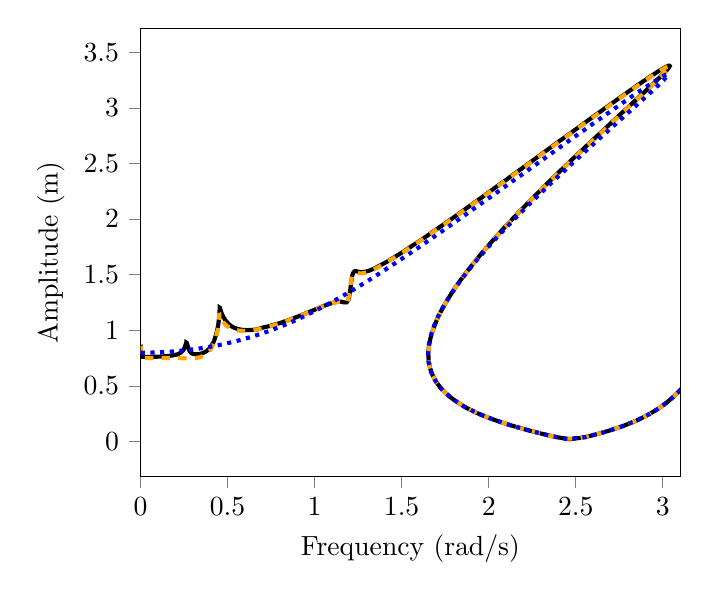 % This file was created by matplotlib2tikz v0.6.13.
\begin{tikzpicture}

\definecolor{color0}{rgb}{1,0.647,0}

\begin{axis}[
xlabel={Frequency (rad/s)},
ylabel={Amplitude (m)},
xmin=0, xmax=3.1,
ymin=-0.316, ymax=3.716,
xtick={0,0.5,1,1.5,2,2.5,3,3.5},
ytick={-0.5,0,0.5,1,1.5,2,2.5,3,3.5,4},
minor xtick={},
minor ytick={},
tick align=outside,
tick pos=left,
x grid style={lightgray!92.026!black},
y grid style={lightgray!92.026!black}
]
\addplot [line width=1.5pt, black, forget plot]
table {%
0.001 0.87
0.002 0.76
0.003 0.76
0.006 0.76
0.009 0.76
0.014 0.76
0.022 0.76
0.033 0.76
0.05 0.76
0.075 0.761
0.113 0.763
0.15 0.767
0.184 0.773
0.213 0.783
0.231 0.798
0.242 0.814
0.249 0.83
0.253 0.844
0.256 0.856
0.258 0.866
0.26 0.874
0.261 0.881
0.263 0.885
0.264 0.887
0.264 0.888
0.265 0.887
0.266 0.884
0.267 0.879
0.269 0.872
0.27 0.862
0.273 0.85
0.276 0.836
0.28 0.82
0.286 0.804
0.295 0.791
0.309 0.785
0.329 0.784
0.349 0.79
0.366 0.8
0.381 0.814
0.393 0.831
0.403 0.849
0.41 0.868
0.417 0.887
0.423 0.906
0.427 0.926
0.431 0.945
0.435 0.963
0.437 0.981
0.44 0.997
0.442 1.014
0.444 1.029
0.446 1.043
0.447 1.057
0.448 1.07
0.449 1.082
0.45 1.093
0.451 1.104
0.452 1.114
0.452 1.124
0.453 1.133
0.453 1.141
0.454 1.148
0.454 1.156
0.454 1.162
0.454 1.168
0.454 1.174
0.455 1.179
0.455 1.183
0.455 1.188
0.455 1.191
0.455 1.194
0.455 1.197
0.455 1.199
0.455 1.201
0.455 1.202
0.455 1.203
0.455 1.203
0.456 1.202
0.456 1.201
0.456 1.2
0.457 1.197
0.457 1.194
0.458 1.19
0.459 1.186
0.46 1.18
0.461 1.174
0.463 1.167
0.464 1.159
0.467 1.15
0.469 1.14
0.473 1.13
0.476 1.119
0.481 1.107
0.485 1.095
0.491 1.083
0.498 1.071
0.505 1.058
0.514 1.046
0.524 1.034
0.537 1.023
0.552 1.014
0.57 1.007
0.591 1.002
0.616 1.001
0.642 1.003
0.669 1.007
0.698 1.022
0.742 1.038
0.755 1.044
0.774 1.052
0.802 1.065
0.83 1.08
0.858 1.095
0.899 1.12
0.938 1.144
0.977 1.169
1.015 1.194
1.052 1.218
1.087 1.238
1.121 1.253
1.15 1.257
1.171 1.25
1.184 1.251
1.193 1.269
1.198 1.298
1.202 1.332
1.205 1.367
1.208 1.4
1.21 1.431
1.213 1.458
1.215 1.482
1.218 1.502
1.222 1.517
1.227 1.527
1.232 1.531
1.24 1.53
1.249 1.527
1.264 1.523
1.285 1.524
1.312 1.535
1.342 1.554
1.372 1.579
1.403 1.605
1.434 1.633
1.465 1.663
1.495 1.692
1.54 1.738
1.584 1.783
1.628 1.829
1.67 1.875
1.712 1.92
1.754 1.966
1.795 2.01
1.835 2.055
1.874 2.098
1.913 2.142
1.951 2.184
1.988 2.226
2.024 2.267
2.06 2.308
2.096 2.347
2.13 2.387
2.164 2.425
2.197 2.462
2.229 2.499
2.261 2.535
2.292 2.57
2.322 2.605
2.351 2.638
2.38 2.671
2.408 2.703
2.436 2.734
2.463 2.764
2.489 2.794
2.514 2.822
2.539 2.85
2.563 2.878
2.586 2.904
2.609 2.93
2.631 2.954
2.652 2.978
2.673 3.002
2.693 3.024
2.713 3.046
2.732 3.067
2.75 3.088
2.768 3.107
2.785 3.126
2.801 3.144
2.817 3.162
2.833 3.178
2.847 3.194
2.861 3.21
2.875 3.224
2.888 3.239
2.901 3.252
2.912 3.264
2.924 3.276
2.935 3.288
2.945 3.298
2.955 3.308
2.964 3.318
2.972 3.326
2.98 3.334
2.988 3.342
2.995 3.348
3.002 3.354
3.008 3.36
3.013 3.365
3.018 3.369
3.023 3.372
3.027 3.375
3.03 3.377
3.033 3.379
3.035 3.38
3.037 3.38
3.038 3.38
3.039 3.379
3.04 3.377
3.039 3.375
3.039 3.372
3.038 3.368
3.036 3.364
3.034 3.359
3.031 3.353
3.028 3.347
3.024 3.34
3.019 3.333
3.015 3.325
3.009 3.316
3.003 3.306
2.997 3.296
2.99 3.285
2.982 3.273
2.974 3.261
2.966 3.248
2.957 3.234
2.947 3.219
2.937 3.204
2.926 3.188
2.914 3.171
2.903 3.154
2.89 3.135
2.877 3.116
2.863 3.096
2.849 3.075
2.834 3.054
2.819 3.032
2.803 3.008
2.786 2.984
2.769 2.96
2.751 2.934
2.733 2.907
2.714 2.88
2.695 2.851
2.674 2.822
2.654 2.792
2.632 2.76
2.61 2.728
2.588 2.695
2.564 2.661
2.541 2.626
2.516 2.59
2.491 2.553
2.466 2.515
2.44 2.476
2.413 2.436
2.386 2.395
2.358 2.352
2.33 2.309
2.302 2.265
2.273 2.22
2.243 2.173
2.214 2.126
2.184 2.078
2.153 2.028
2.123 1.978
2.092 1.927
2.062 1.874
2.031 1.821
2.001 1.767
1.97 1.712
1.941 1.656
1.911 1.599
1.882 1.541
1.854 1.483
1.826 1.424
1.8 1.364
1.775 1.303
1.751 1.241
1.729 1.179
1.709 1.117
1.692 1.053
1.677 0.99
1.665 0.925
1.657 0.861
1.653 0.796
1.655 0.731
1.662 0.666
1.676 0.602
1.697 0.539
1.726 0.477
1.764 0.417
1.811 0.361
1.865 0.308
1.927 0.259
1.995 0.215
2.068 0.174
2.144 0.137
2.222 0.102
2.303 0.07
2.384 0.04
2.465 0.02
2.547 0.036
2.627 0.067
2.705 0.103
2.78 0.143
2.849 0.187
2.912 0.236
2.968 0.288
3.017 0.342
3.06 0.399
3.097 0.456
3.13 0.513
};
\addplot [line width=1.5pt, color0, dashed, forget plot]
table {%
0.001 0.862
0.002 0.75
0.003 0.75
0.006 0.75
0.009 0.75
0.014 0.75
0.022 0.75
0.033 0.75
0.05 0.75
0.075 0.75
0.113 0.75
0.151 0.75
0.188 0.75
0.224 0.749
0.258 0.747
0.289 0.746
0.317 0.749
0.341 0.757
0.361 0.769
0.377 0.785
0.389 0.803
0.4 0.823
0.408 0.844
0.416 0.865
0.422 0.886
0.427 0.906
0.431 0.926
0.434 0.945
0.437 0.963
0.44 0.98
0.442 0.995
0.444 1.01
0.445 1.024
0.447 1.037
0.448 1.049
0.449 1.06
0.449 1.07
0.45 1.079
0.45 1.088
0.451 1.096
0.451 1.104
0.451 1.111
0.452 1.117
0.452 1.123
0.452 1.128
0.452 1.133
0.452 1.137
0.452 1.141
0.452 1.144
0.452 1.147
0.452 1.15
0.451 1.152
0.451 1.153
0.451 1.154
0.451 1.154
0.451 1.154
0.451 1.154
0.451 1.153
0.452 1.151
0.452 1.149
0.452 1.146
0.453 1.142
0.454 1.138
0.455 1.132
0.456 1.126
0.458 1.12
0.46 1.112
0.463 1.104
0.466 1.095
0.469 1.085
0.474 1.076
0.479 1.065
0.485 1.055
0.492 1.044
0.5 1.034
0.51 1.024
0.521 1.015
0.535 1.006
0.551 1.0
0.571 0.995
0.594 0.994
0.619 0.996
0.646 1.001
0.674 1.008
0.703 1.018
0.731 1.029
0.774 1.048
0.816 1.07
0.857 1.093
0.897 1.117
0.937 1.142
0.975 1.167
1.012 1.192
1.049 1.215
1.084 1.236
1.117 1.251
1.146 1.256
1.167 1.25
1.181 1.247
1.189 1.26
1.194 1.286
1.199 1.317
1.202 1.35
1.205 1.382
1.207 1.413
1.209 1.44
1.212 1.463
1.215 1.483
1.219 1.499
1.223 1.509
1.228 1.515
1.235 1.516
1.244 1.513
1.257 1.511
1.277 1.512
1.303 1.523
1.333 1.542
1.363 1.565
1.394 1.592
1.424 1.62
1.455 1.649
1.485 1.678
1.529 1.723
1.573 1.768
1.616 1.813
1.659 1.859
1.7 1.904
1.741 1.948
1.782 1.993
1.822 2.037
1.861 2.08
1.899 2.123
1.937 2.165
1.974 2.206
2.01 2.247
2.046 2.288
2.081 2.327
2.115 2.366
2.149 2.404
2.182 2.441
2.214 2.478
2.246 2.514
2.277 2.549
2.307 2.583
2.336 2.617
2.365 2.649
2.393 2.681
2.421 2.712
2.448 2.743
2.474 2.772
2.499 2.801
2.524 2.829
2.548 2.856
2.572 2.883
2.594 2.909
2.617 2.934
2.638 2.958
2.659 2.981
2.68 3.004
2.699 3.026
2.718 3.047
2.737 3.068
2.755 3.088
2.772 3.107
2.789 3.126
2.805 3.143
2.821 3.16
2.836 3.177
2.85 3.192
2.864 3.207
2.877 3.222
2.89 3.236
2.902 3.249
2.914 3.261
2.925 3.273
2.936 3.284
2.946 3.294
2.955 3.304
2.964 3.313
2.973 3.322
2.981 3.329
2.988 3.337
2.995 3.343
3.002 3.349
3.008 3.355
3.013 3.359
3.018 3.364
3.022 3.367
3.026 3.37
3.03 3.372
3.033 3.374
3.035 3.375
3.037 3.375
3.038 3.375
3.039 3.374
3.04 3.372
3.04 3.37
3.039 3.367
3.038 3.364
3.036 3.36
3.034 3.355
3.032 3.35
3.028 3.344
3.025 3.337
3.021 3.33
3.016 3.322
3.011 3.314
3.005 3.304
2.999 3.295
2.992 3.284
2.985 3.273
2.977 3.261
2.969 3.248
2.96 3.235
2.951 3.221
2.941 3.206
2.93 3.19
2.919 3.174
2.908 3.157
2.896 3.139
2.883 3.121
2.87 3.102
2.856 3.082
2.842 3.061
2.827 3.039
2.811 3.017
2.795 2.994
2.779 2.97
2.762 2.945
2.744 2.919
2.725 2.892
2.706 2.865
2.687 2.837
2.667 2.807
2.646 2.777
2.625 2.746
2.603 2.714
2.58 2.681
2.557 2.647
2.533 2.612
2.509 2.577
2.484 2.54
2.459 2.502
2.433 2.463
2.407 2.424
2.38 2.383
2.352 2.341
2.324 2.298
2.296 2.255
2.267 2.21
2.238 2.164
2.209 2.117
2.179 2.069
2.149 2.021
2.119 1.971
2.089 1.92
2.059 1.869
2.029 1.816
1.999 1.763
1.969 1.708
1.939 1.653
1.91 1.597
1.882 1.54
1.854 1.482
1.827 1.424
1.8 1.365
1.776 1.305
1.752 1.244
1.73 1.183
1.711 1.121
1.693 1.059
1.678 0.996
1.666 0.932
1.658 0.869
1.654 0.805
1.654 0.741
1.66 0.677
1.673 0.613
1.692 0.55
1.72 0.489
1.755 0.429
1.8 0.373
1.852 0.32
1.912 0.271
1.977 0.226
2.048 0.185
2.122 0.147
2.199 0.112
2.278 0.08
2.358 0.049
2.438 0.024
2.519 0.027
2.598 0.055
2.676 0.089
2.752 0.127
2.823 0.169
2.888 0.216
2.946 0.266
2.997 0.319
3.041 0.374
3.08 0.43
3.115 0.486
};
\addplot [line width=1.5pt, blue, dotted, forget plot]
table {%
0.001 0.797
0.002 0.797
0.005 0.797
0.009 0.797
0.016 0.797
0.026 0.797
0.041 0.798
0.064 0.799
0.098 0.8
0.149 0.805
0.199 0.81
0.249 0.818
0.299 0.827
0.348 0.838
0.396 0.85
0.443 0.864
0.489 0.879
0.534 0.896
0.578 0.914
0.621 0.933
0.684 0.964
0.744 0.996
0.802 1.031
0.858 1.067
0.911 1.104
0.963 1.143
1.013 1.182
1.062 1.222
1.109 1.262
1.178 1.323
1.245 1.385
1.309 1.447
1.372 1.51
1.433 1.572
1.492 1.633
1.551 1.695
1.608 1.755
1.663 1.816
1.718 1.875
1.771 1.933
1.823 1.991
1.874 2.047
1.924 2.103
1.973 2.157
2.021 2.21
2.067 2.262
2.112 2.312
2.156 2.361
2.199 2.409
2.24 2.456
2.281 2.501
2.32 2.545
2.358 2.588
2.395 2.629
2.43 2.669
2.465 2.708
2.498 2.745
2.531 2.781
2.562 2.815
2.592 2.849
2.62 2.881
2.648 2.911
2.675 2.941
2.701 2.969
2.725 2.996
2.749 3.022
2.771 3.046
2.793 3.07
2.813 3.092
2.833 3.113
2.851 3.133
2.869 3.152
2.886 3.169
2.901 3.186
2.916 3.201
2.93 3.215
2.943 3.229
2.955 3.241
2.966 3.252
2.976 3.262
2.985 3.27
2.994 3.278
3.001 3.285
3.008 3.29
3.014 3.295
3.018 3.299
3.022 3.301
3.026 3.302
3.028 3.303
3.029 3.302
3.03 3.3
3.029 3.297
3.028 3.293
3.026 3.288
3.023 3.282
3.019 3.275
3.015 3.267
3.009 3.257
3.003 3.247
2.995 3.235
2.987 3.222
2.978 3.208
2.968 3.193
2.957 3.177
2.945 3.159
2.932 3.141
2.918 3.121
2.903 3.1
2.887 3.077
2.871 3.054
2.853 3.029
2.834 3.002
2.815 2.975
2.794 2.946
2.773 2.915
2.75 2.884
2.726 2.85
2.702 2.816
2.676 2.779
2.649 2.742
2.622 2.703
2.593 2.662
2.563 2.62
2.533 2.576
2.501 2.53
2.468 2.483
2.435 2.434
2.4 2.384
2.365 2.332
2.329 2.278
2.292 2.222
2.254 2.165
2.216 2.106
2.177 2.046
2.138 1.984
2.099 1.92
2.059 1.855
2.02 1.788
1.981 1.719
1.942 1.649
1.904 1.578
1.867 1.505
1.831 1.431
1.797 1.355
1.765 1.278
1.735 1.2
1.709 1.121
1.686 1.04
1.669 0.958
1.657 0.875
1.652 0.791
1.655 0.707
1.669 0.623
1.696 0.54
1.736 0.459
1.791 0.383
1.861 0.312
1.943 0.248
2.035 0.192
2.134 0.141
2.238 0.096
2.344 0.054
2.451 0.021
2.559 0.04
2.664 0.083
2.764 0.134
2.856 0.192
2.937 0.257
3.005 0.328
3.062 0.402
3.11 0.477
};


\end{axis}

\end{tikzpicture}
